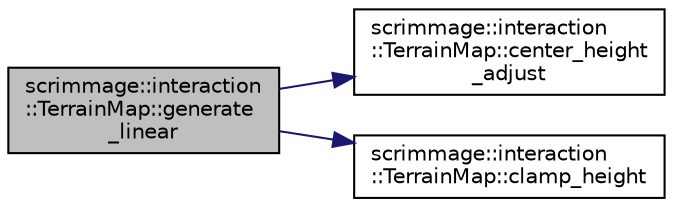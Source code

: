 digraph "scrimmage::interaction::TerrainMap::generate_linear"
{
 // LATEX_PDF_SIZE
  edge [fontname="Helvetica",fontsize="10",labelfontname="Helvetica",labelfontsize="10"];
  node [fontname="Helvetica",fontsize="10",shape=record];
  rankdir="LR";
  Node1 [label="scrimmage::interaction\l::TerrainMap::generate\l_linear",height=0.2,width=0.4,color="black", fillcolor="grey75", style="filled", fontcolor="black",tooltip=" "];
  Node1 -> Node2 [color="midnightblue",fontsize="10",style="solid",fontname="Helvetica"];
  Node2 [label="scrimmage::interaction\l::TerrainMap::center_height\l_adjust",height=0.2,width=0.4,color="black", fillcolor="white", style="filled",URL="$classscrimmage_1_1interaction_1_1TerrainMap.html#a64a0ee5f0e731c1d3f0365a3c13c2641",tooltip=" "];
  Node1 -> Node3 [color="midnightblue",fontsize="10",style="solid",fontname="Helvetica"];
  Node3 [label="scrimmage::interaction\l::TerrainMap::clamp_height",height=0.2,width=0.4,color="black", fillcolor="white", style="filled",URL="$classscrimmage_1_1interaction_1_1TerrainMap.html#acb53bc6b7d1d0ef925b158cfa79bafe4",tooltip=" "];
}
